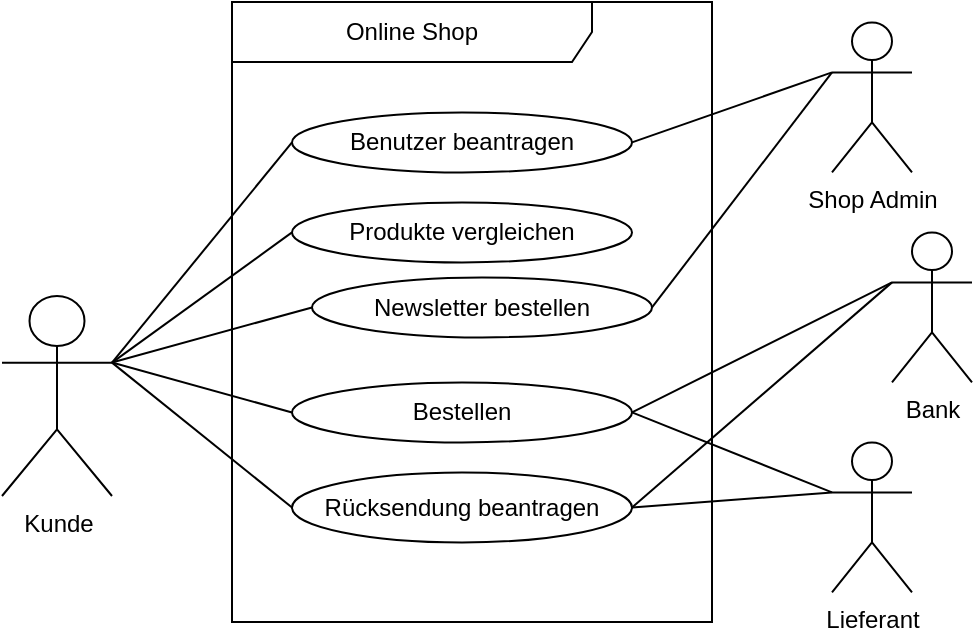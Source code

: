 <mxfile version="11.3.0" type="device" pages="1"><diagram name="Page-1" id="c4acf3e9-155e-7222-9cf6-157b1a14988f"><mxGraphModel dx="230" dy="161" grid="1" gridSize="10" guides="1" tooltips="1" connect="1" arrows="1" fold="1" page="1" pageScale="1" pageWidth="850" pageHeight="1100" background="#ffffff" math="0" shadow="0"><root><mxCell id="0"/><mxCell id="1" parent="0"/><mxCell id="NUTu20Z-Gh5uHeMillcn-36" value="Online Shop" style="shape=umlFrame;whiteSpace=wrap;html=1;width=180;height=30;" vertex="1" parent="1"><mxGeometry x="215" y="80" width="240" height="310" as="geometry"/></mxCell><mxCell id="NUTu20Z-Gh5uHeMillcn-1" value="Shop Admin" style="shape=umlActor;verticalLabelPosition=bottom;labelBackgroundColor=#ffffff;verticalAlign=top;html=1;outlineConnect=0;" vertex="1" parent="1"><mxGeometry x="515" y="90.214" width="40" height="75" as="geometry"/></mxCell><mxCell id="NUTu20Z-Gh5uHeMillcn-12" value="Kunde" style="shape=umlActor;verticalLabelPosition=bottom;labelBackgroundColor=#ffffff;verticalAlign=top;html=1;outlineConnect=0;" vertex="1" parent="1"><mxGeometry x="100" y="227" width="55" height="100" as="geometry"/></mxCell><mxCell id="NUTu20Z-Gh5uHeMillcn-3" value="Produkte vergleichen" style="ellipse;whiteSpace=wrap;html=1;" vertex="1" parent="1"><mxGeometry x="245" y="180.214" width="170" height="30" as="geometry"/></mxCell><mxCell id="NUTu20Z-Gh5uHeMillcn-9" value="Bestellen" style="ellipse;whiteSpace=wrap;html=1;" vertex="1" parent="1"><mxGeometry x="245" y="270.214" width="170" height="30" as="geometry"/></mxCell><mxCell id="NUTu20Z-Gh5uHeMillcn-10" value="Newsletter bestellen" style="ellipse;whiteSpace=wrap;html=1;" vertex="1" parent="1"><mxGeometry x="255" y="217.714" width="170" height="30" as="geometry"/></mxCell><mxCell id="NUTu20Z-Gh5uHeMillcn-11" value="Rücksendung beantragen" style="ellipse;whiteSpace=wrap;html=1;" vertex="1" parent="1"><mxGeometry x="245" y="315.214" width="170" height="35" as="geometry"/></mxCell><mxCell id="NUTu20Z-Gh5uHeMillcn-14" value="Benutzer beantragen" style="ellipse;whiteSpace=wrap;html=1;" vertex="1" parent="1"><mxGeometry x="245" y="135.214" width="170" height="30" as="geometry"/></mxCell><mxCell id="NUTu20Z-Gh5uHeMillcn-17" value="Bank" style="shape=umlActor;verticalLabelPosition=bottom;labelBackgroundColor=#ffffff;verticalAlign=top;html=1;outlineConnect=0;" vertex="1" parent="1"><mxGeometry x="545" y="195.214" width="40" height="75" as="geometry"/></mxCell><mxCell id="NUTu20Z-Gh5uHeMillcn-20" value="Lieferant" style="shape=umlActor;verticalLabelPosition=bottom;labelBackgroundColor=#ffffff;verticalAlign=top;html=1;outlineConnect=0;" vertex="1" parent="1"><mxGeometry x="515" y="300.214" width="40" height="75" as="geometry"/></mxCell><mxCell id="NUTu20Z-Gh5uHeMillcn-23" value="" style="endArrow=none;html=1;exitX=1;exitY=0.333;exitDx=0;exitDy=0;exitPerimeter=0;entryX=0;entryY=0.5;entryDx=0;entryDy=0;" edge="1" parent="1" source="NUTu20Z-Gh5uHeMillcn-12" target="NUTu20Z-Gh5uHeMillcn-14"><mxGeometry width="50" height="50" relative="1" as="geometry"><mxPoint x="85" y="470.214" as="sourcePoint"/><mxPoint x="135" y="420.214" as="targetPoint"/></mxGeometry></mxCell><mxCell id="NUTu20Z-Gh5uHeMillcn-24" value="" style="endArrow=none;html=1;exitX=1;exitY=0.333;exitDx=0;exitDy=0;exitPerimeter=0;entryX=0;entryY=0.5;entryDx=0;entryDy=0;" edge="1" parent="1" source="NUTu20Z-Gh5uHeMillcn-12" target="NUTu20Z-Gh5uHeMillcn-3"><mxGeometry width="50" height="50" relative="1" as="geometry"><mxPoint x="165" y="270.214" as="sourcePoint"/><mxPoint x="255" y="160.214" as="targetPoint"/></mxGeometry></mxCell><mxCell id="NUTu20Z-Gh5uHeMillcn-25" value="" style="endArrow=none;html=1;entryX=0;entryY=0.5;entryDx=0;entryDy=0;" edge="1" parent="1" target="NUTu20Z-Gh5uHeMillcn-9"><mxGeometry width="50" height="50" relative="1" as="geometry"><mxPoint x="155" y="260.214" as="sourcePoint"/><mxPoint x="265" y="170.214" as="targetPoint"/></mxGeometry></mxCell><mxCell id="NUTu20Z-Gh5uHeMillcn-26" value="" style="endArrow=none;html=1;entryX=0;entryY=0.5;entryDx=0;entryDy=0;" edge="1" parent="1" target="NUTu20Z-Gh5uHeMillcn-10"><mxGeometry width="50" height="50" relative="1" as="geometry"><mxPoint x="155" y="260.214" as="sourcePoint"/><mxPoint x="275" y="180.214" as="targetPoint"/></mxGeometry></mxCell><mxCell id="NUTu20Z-Gh5uHeMillcn-27" value="" style="endArrow=none;html=1;exitX=1;exitY=0.333;exitDx=0;exitDy=0;exitPerimeter=0;entryX=0;entryY=0.5;entryDx=0;entryDy=0;" edge="1" parent="1" source="NUTu20Z-Gh5uHeMillcn-12" target="NUTu20Z-Gh5uHeMillcn-11"><mxGeometry width="50" height="50" relative="1" as="geometry"><mxPoint x="195" y="300.214" as="sourcePoint"/><mxPoint x="285" y="190.214" as="targetPoint"/></mxGeometry></mxCell><mxCell id="NUTu20Z-Gh5uHeMillcn-29" value="" style="endArrow=none;html=1;entryX=0;entryY=0.333;entryDx=0;entryDy=0;entryPerimeter=0;exitX=1;exitY=0.5;exitDx=0;exitDy=0;" edge="1" parent="1" source="NUTu20Z-Gh5uHeMillcn-14" target="NUTu20Z-Gh5uHeMillcn-1"><mxGeometry width="50" height="50" relative="1" as="geometry"><mxPoint x="185" y="470.214" as="sourcePoint"/><mxPoint x="235" y="420.214" as="targetPoint"/></mxGeometry></mxCell><mxCell id="NUTu20Z-Gh5uHeMillcn-30" value="" style="endArrow=none;html=1;entryX=0;entryY=0.333;entryDx=0;entryDy=0;entryPerimeter=0;exitX=1;exitY=0.5;exitDx=0;exitDy=0;" edge="1" parent="1" source="NUTu20Z-Gh5uHeMillcn-10" target="NUTu20Z-Gh5uHeMillcn-1"><mxGeometry width="50" height="50" relative="1" as="geometry"><mxPoint x="425" y="160.214" as="sourcePoint"/><mxPoint x="525" y="125.214" as="targetPoint"/></mxGeometry></mxCell><mxCell id="NUTu20Z-Gh5uHeMillcn-31" value="" style="endArrow=none;html=1;entryX=0;entryY=0.333;entryDx=0;entryDy=0;entryPerimeter=0;exitX=1;exitY=0.5;exitDx=0;exitDy=0;" edge="1" parent="1" source="NUTu20Z-Gh5uHeMillcn-9" target="NUTu20Z-Gh5uHeMillcn-17"><mxGeometry width="50" height="50" relative="1" as="geometry"><mxPoint x="425" y="295.214" as="sourcePoint"/><mxPoint x="525" y="125.214" as="targetPoint"/></mxGeometry></mxCell><mxCell id="NUTu20Z-Gh5uHeMillcn-32" value="" style="endArrow=none;html=1;entryX=0;entryY=0.333;entryDx=0;entryDy=0;entryPerimeter=0;exitX=1;exitY=0.5;exitDx=0;exitDy=0;" edge="1" parent="1" source="NUTu20Z-Gh5uHeMillcn-11" target="NUTu20Z-Gh5uHeMillcn-17"><mxGeometry width="50" height="50" relative="1" as="geometry"><mxPoint x="425" y="250.214" as="sourcePoint"/><mxPoint x="595" y="230.214" as="targetPoint"/></mxGeometry></mxCell><mxCell id="NUTu20Z-Gh5uHeMillcn-33" value="" style="endArrow=none;html=1;entryX=0;entryY=0.333;entryDx=0;entryDy=0;entryPerimeter=0;exitX=1;exitY=0.5;exitDx=0;exitDy=0;" edge="1" parent="1" source="NUTu20Z-Gh5uHeMillcn-9" target="NUTu20Z-Gh5uHeMillcn-20"><mxGeometry width="50" height="50" relative="1" as="geometry"><mxPoint x="425.0" y="342.714" as="sourcePoint"/><mxPoint x="595" y="230.214" as="targetPoint"/></mxGeometry></mxCell><mxCell id="NUTu20Z-Gh5uHeMillcn-34" value="" style="endArrow=none;html=1;entryX=0;entryY=0.333;entryDx=0;entryDy=0;entryPerimeter=0;exitX=1;exitY=0.5;exitDx=0;exitDy=0;" edge="1" parent="1" source="NUTu20Z-Gh5uHeMillcn-11" target="NUTu20Z-Gh5uHeMillcn-20"><mxGeometry width="50" height="50" relative="1" as="geometry"><mxPoint x="425" y="250.214" as="sourcePoint"/><mxPoint x="525" y="335.214" as="targetPoint"/></mxGeometry></mxCell></root></mxGraphModel></diagram></mxfile>